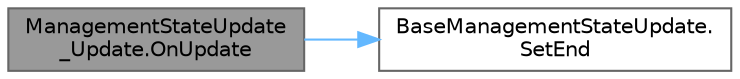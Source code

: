 digraph "ManagementStateUpdate_Update.OnUpdate"
{
 // LATEX_PDF_SIZE
  bgcolor="transparent";
  edge [fontname=Helvetica,fontsize=10,labelfontname=Helvetica,labelfontsize=10];
  node [fontname=Helvetica,fontsize=10,shape=box,height=0.2,width=0.4];
  rankdir="LR";
  Node1 [id="Node000001",label="ManagementStateUpdate\l_Update.OnUpdate",height=0.2,width=0.4,color="gray40", fillcolor="grey60", style="filled", fontcolor="black",tooltip="実行処理"];
  Node1 -> Node2 [id="edge1_Node000001_Node000002",color="steelblue1",style="solid",tooltip=" "];
  Node2 [id="Node000002",label="BaseManagementStateUpdate.\lSetEnd",height=0.2,width=0.4,color="grey40", fillcolor="white", style="filled",URL="$class_base_management_state_update.html#a312f276f1ff997ce2dc2bbeb7d6f427c",tooltip="ステート処理を終了する"];
}
